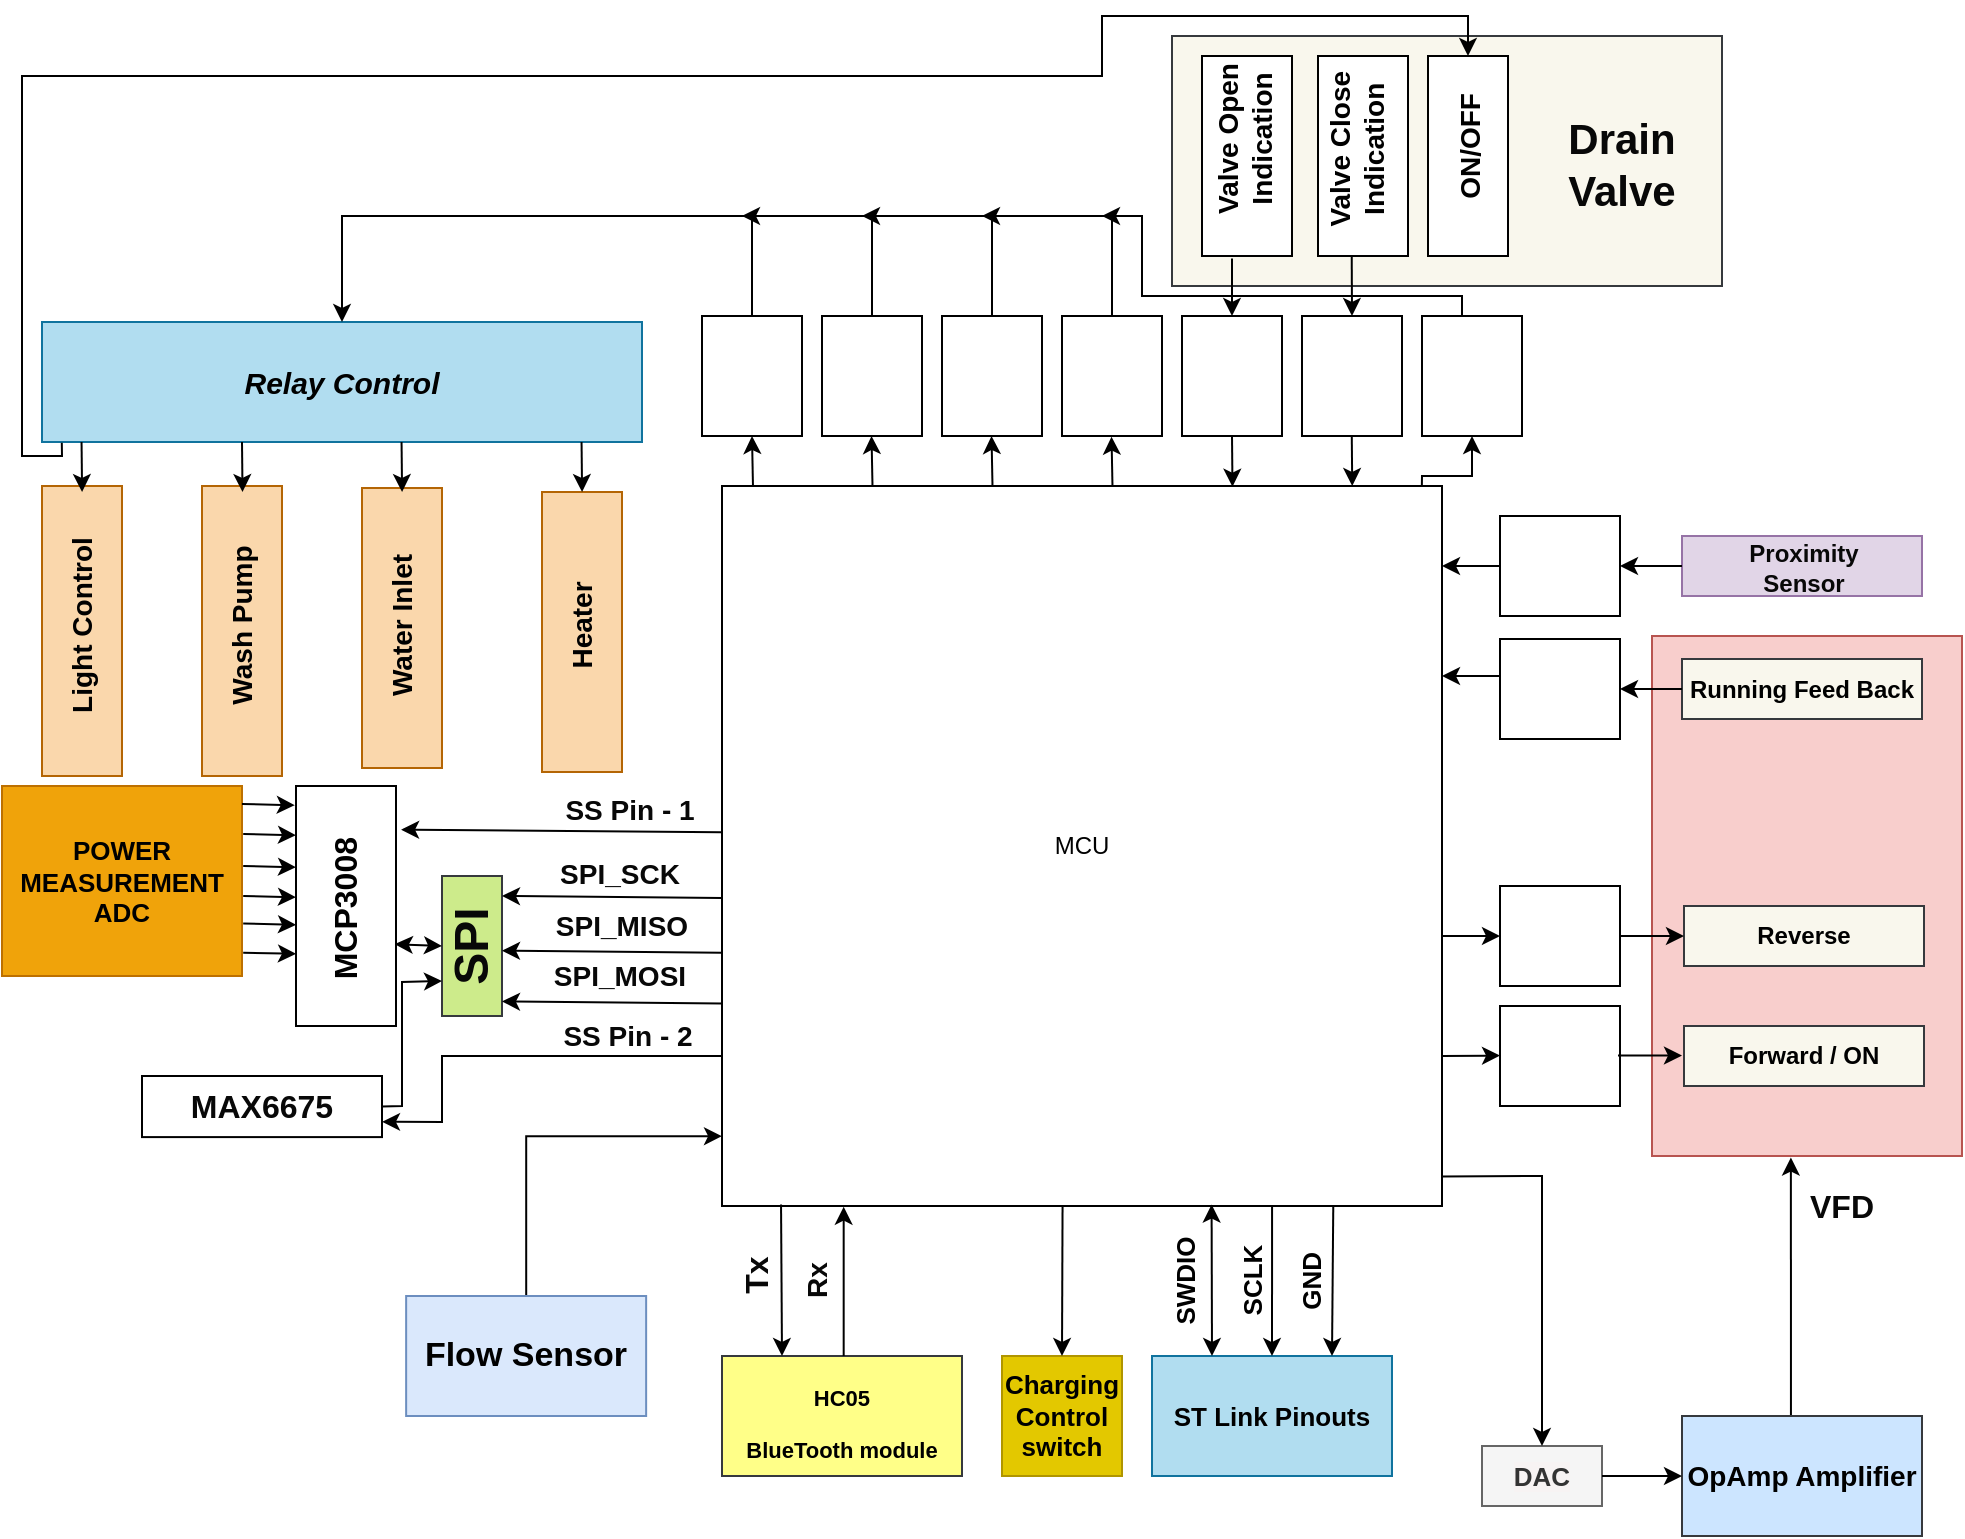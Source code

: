 <mxfile version="21.8.2" type="device">
  <diagram name="Page-1" id="7e0a89b8-554c-2b80-1dc8-d5c74ca68de4">
    <mxGraphModel dx="1134" dy="617" grid="1" gridSize="10" guides="1" tooltips="1" connect="1" arrows="1" fold="1" page="1" pageScale="1" pageWidth="1100" pageHeight="850" background="none" math="0" shadow="0">
      <root>
        <mxCell id="0" />
        <mxCell id="1" parent="0" />
        <mxCell id="lf7gtlG47ufux9Utgd1f-178" value="" style="rounded=0;whiteSpace=wrap;html=1;labelBackgroundColor=none;fontSize=17;fillColor=#f9f7ed;strokeColor=#36393d;" parent="1" vertex="1">
          <mxGeometry x="595" y="20" width="275" height="125" as="geometry" />
        </mxCell>
        <mxCell id="lf7gtlG47ufux9Utgd1f-154" value="" style="rounded=0;whiteSpace=wrap;html=1;labelBackgroundColor=#FFFFFFF;fontSize=12;fillColor=#f8cecc;strokeColor=#b85450;" parent="1" vertex="1">
          <mxGeometry x="835" y="320" width="155" height="260" as="geometry" />
        </mxCell>
        <mxCell id="lf7gtlG47ufux9Utgd1f-1" value="MCU" style="whiteSpace=wrap;html=1;aspect=fixed;" parent="1" vertex="1">
          <mxGeometry x="370" y="245" width="360" height="360" as="geometry" />
        </mxCell>
        <mxCell id="lf7gtlG47ufux9Utgd1f-6" value="" style="group" parent="1" vertex="1" connectable="0">
          <mxGeometry x="420" y="160" width="50" height="60" as="geometry" />
        </mxCell>
        <mxCell id="lf7gtlG47ufux9Utgd1f-4" value="" style="rounded=0;whiteSpace=wrap;html=1;" parent="lf7gtlG47ufux9Utgd1f-6" vertex="1">
          <mxGeometry width="50" height="60" as="geometry" />
        </mxCell>
        <mxCell id="lf7gtlG47ufux9Utgd1f-5" value="" style="shape=image;verticalLabelPosition=bottom;labelBackgroundColor=default;verticalAlign=top;aspect=fixed;imageAspect=0;image=https://upload.wikimedia.org/wikipedia/commons/thumb/0/02/Optoisolator_Pinout.svg/1200px-Optoisolator_Pinout.svg.png;direction=north;" parent="lf7gtlG47ufux9Utgd1f-6" vertex="1">
          <mxGeometry x="9.005" y="3.335" width="32" height="53.33" as="geometry" />
        </mxCell>
        <mxCell id="lf7gtlG47ufux9Utgd1f-9" value="" style="group" parent="1" vertex="1" connectable="0">
          <mxGeometry x="480" y="160" width="50" height="60" as="geometry" />
        </mxCell>
        <mxCell id="lf7gtlG47ufux9Utgd1f-10" value="" style="rounded=0;whiteSpace=wrap;html=1;" parent="lf7gtlG47ufux9Utgd1f-9" vertex="1">
          <mxGeometry width="50" height="60" as="geometry" />
        </mxCell>
        <mxCell id="lf7gtlG47ufux9Utgd1f-11" value="" style="shape=image;verticalLabelPosition=bottom;labelBackgroundColor=default;verticalAlign=top;aspect=fixed;imageAspect=0;image=https://upload.wikimedia.org/wikipedia/commons/thumb/0/02/Optoisolator_Pinout.svg/1200px-Optoisolator_Pinout.svg.png;direction=north;" parent="lf7gtlG47ufux9Utgd1f-9" vertex="1">
          <mxGeometry x="9.005" y="3.335" width="32" height="53.33" as="geometry" />
        </mxCell>
        <mxCell id="lf7gtlG47ufux9Utgd1f-12" value="" style="group" parent="1" vertex="1" connectable="0">
          <mxGeometry x="540" y="160" width="50" height="60" as="geometry" />
        </mxCell>
        <mxCell id="lf7gtlG47ufux9Utgd1f-13" value="" style="rounded=0;whiteSpace=wrap;html=1;" parent="lf7gtlG47ufux9Utgd1f-12" vertex="1">
          <mxGeometry width="50" height="60" as="geometry" />
        </mxCell>
        <mxCell id="lf7gtlG47ufux9Utgd1f-14" value="" style="shape=image;verticalLabelPosition=bottom;labelBackgroundColor=default;verticalAlign=top;aspect=fixed;imageAspect=0;image=https://upload.wikimedia.org/wikipedia/commons/thumb/0/02/Optoisolator_Pinout.svg/1200px-Optoisolator_Pinout.svg.png;direction=north;" parent="lf7gtlG47ufux9Utgd1f-12" vertex="1">
          <mxGeometry x="9.005" y="3.335" width="32" height="53.33" as="geometry" />
        </mxCell>
        <mxCell id="lf7gtlG47ufux9Utgd1f-15" value="" style="group" parent="1" vertex="1" connectable="0">
          <mxGeometry x="600" y="160" width="50" height="60" as="geometry" />
        </mxCell>
        <mxCell id="lf7gtlG47ufux9Utgd1f-16" value="" style="rounded=0;whiteSpace=wrap;html=1;" parent="lf7gtlG47ufux9Utgd1f-15" vertex="1">
          <mxGeometry width="50" height="60" as="geometry" />
        </mxCell>
        <mxCell id="lf7gtlG47ufux9Utgd1f-17" value="" style="shape=image;verticalLabelPosition=bottom;labelBackgroundColor=default;verticalAlign=top;aspect=fixed;imageAspect=0;image=https://upload.wikimedia.org/wikipedia/commons/thumb/0/02/Optoisolator_Pinout.svg/1200px-Optoisolator_Pinout.svg.png;direction=south;" parent="lf7gtlG47ufux9Utgd1f-15" vertex="1">
          <mxGeometry x="9.005" y="3.335" width="32" height="53.33" as="geometry" />
        </mxCell>
        <mxCell id="lf7gtlG47ufux9Utgd1f-21" value="" style="group" parent="1" vertex="1" connectable="0">
          <mxGeometry x="720" y="160" width="50" height="60" as="geometry" />
        </mxCell>
        <mxCell id="lf7gtlG47ufux9Utgd1f-22" value="" style="rounded=0;whiteSpace=wrap;html=1;" parent="lf7gtlG47ufux9Utgd1f-21" vertex="1">
          <mxGeometry width="50" height="60" as="geometry" />
        </mxCell>
        <mxCell id="lf7gtlG47ufux9Utgd1f-23" value="" style="shape=image;verticalLabelPosition=bottom;labelBackgroundColor=default;verticalAlign=top;aspect=fixed;imageAspect=0;image=https://upload.wikimedia.org/wikipedia/commons/thumb/0/02/Optoisolator_Pinout.svg/1200px-Optoisolator_Pinout.svg.png;direction=north;" parent="lf7gtlG47ufux9Utgd1f-21" vertex="1">
          <mxGeometry x="9.005" y="3.335" width="32" height="53.33" as="geometry" />
        </mxCell>
        <mxCell id="lf7gtlG47ufux9Utgd1f-25" value="" style="group" parent="1" vertex="1" connectable="0">
          <mxGeometry x="360" y="160" width="50" height="60" as="geometry" />
        </mxCell>
        <mxCell id="lf7gtlG47ufux9Utgd1f-26" value="" style="rounded=0;whiteSpace=wrap;html=1;" parent="lf7gtlG47ufux9Utgd1f-25" vertex="1">
          <mxGeometry width="50" height="60" as="geometry" />
        </mxCell>
        <mxCell id="lf7gtlG47ufux9Utgd1f-27" value="" style="shape=image;verticalLabelPosition=bottom;labelBackgroundColor=default;verticalAlign=top;aspect=fixed;imageAspect=0;image=https://upload.wikimedia.org/wikipedia/commons/thumb/0/02/Optoisolator_Pinout.svg/1200px-Optoisolator_Pinout.svg.png;direction=north;" parent="lf7gtlG47ufux9Utgd1f-25" vertex="1">
          <mxGeometry x="9.005" y="3.335" width="32" height="53.33" as="geometry" />
        </mxCell>
        <mxCell id="lf7gtlG47ufux9Utgd1f-52" value="" style="group;rotation=90;" parent="1" vertex="1" connectable="0">
          <mxGeometry x="764" y="440" width="55" height="60" as="geometry" />
        </mxCell>
        <mxCell id="lf7gtlG47ufux9Utgd1f-53" value="" style="group" parent="lf7gtlG47ufux9Utgd1f-52" vertex="1" connectable="0">
          <mxGeometry x="-5" y="5" width="60" height="50" as="geometry" />
        </mxCell>
        <mxCell id="lf7gtlG47ufux9Utgd1f-54" value="" style="rounded=0;whiteSpace=wrap;html=1;direction=south;" parent="lf7gtlG47ufux9Utgd1f-53" vertex="1">
          <mxGeometry width="60" height="50" as="geometry" />
        </mxCell>
        <mxCell id="lf7gtlG47ufux9Utgd1f-55" value="" style="shape=image;verticalLabelPosition=bottom;labelBackgroundColor=default;verticalAlign=top;aspect=fixed;imageAspect=0;image=https://upload.wikimedia.org/wikipedia/commons/thumb/0/02/Optoisolator_Pinout.svg/1200px-Optoisolator_Pinout.svg.png;direction=east;" parent="lf7gtlG47ufux9Utgd1f-53" vertex="1">
          <mxGeometry x="3.34" y="9.0" width="53.33" height="32" as="geometry" />
        </mxCell>
        <mxCell id="lf7gtlG47ufux9Utgd1f-56" value="" style="group;rotation=90;" parent="1" vertex="1" connectable="0">
          <mxGeometry x="764" y="500" width="55" height="60" as="geometry" />
        </mxCell>
        <mxCell id="lf7gtlG47ufux9Utgd1f-57" value="" style="group" parent="lf7gtlG47ufux9Utgd1f-56" vertex="1" connectable="0">
          <mxGeometry x="-5" y="5" width="60" height="50" as="geometry" />
        </mxCell>
        <mxCell id="lf7gtlG47ufux9Utgd1f-58" value="" style="rounded=0;whiteSpace=wrap;html=1;direction=south;" parent="lf7gtlG47ufux9Utgd1f-57" vertex="1">
          <mxGeometry width="60" height="50" as="geometry" />
        </mxCell>
        <mxCell id="lf7gtlG47ufux9Utgd1f-59" value="" style="shape=image;verticalLabelPosition=bottom;labelBackgroundColor=default;verticalAlign=top;aspect=fixed;imageAspect=0;image=https://upload.wikimedia.org/wikipedia/commons/thumb/0/02/Optoisolator_Pinout.svg/1200px-Optoisolator_Pinout.svg.png;direction=east;" parent="lf7gtlG47ufux9Utgd1f-57" vertex="1">
          <mxGeometry x="3.34" y="9.0" width="53.33" height="32" as="geometry" />
        </mxCell>
        <mxCell id="lf7gtlG47ufux9Utgd1f-60" value="" style="rounded=0;whiteSpace=wrap;html=1;direction=south;align=right;fillColor=#fad7ac;strokeColor=#b46504;" parent="1" vertex="1">
          <mxGeometry x="30" y="245" width="40" height="145" as="geometry" />
        </mxCell>
        <mxCell id="lf7gtlG47ufux9Utgd1f-61" value="" style="rounded=0;whiteSpace=wrap;html=1;direction=south;fillColor=#fad7ac;strokeColor=#b46504;" parent="1" vertex="1">
          <mxGeometry x="110" y="245" width="40" height="145" as="geometry" />
        </mxCell>
        <mxCell id="lf7gtlG47ufux9Utgd1f-62" value="" style="rounded=0;whiteSpace=wrap;html=1;direction=south;fillColor=#fad7ac;strokeColor=#b46504;" parent="1" vertex="1">
          <mxGeometry x="190" y="246" width="40" height="140" as="geometry" />
        </mxCell>
        <mxCell id="lf7gtlG47ufux9Utgd1f-63" value="" style="rounded=0;whiteSpace=wrap;html=1;direction=south;fillColor=#fad7ac;strokeColor=#b46504;" parent="1" vertex="1">
          <mxGeometry x="280" y="248" width="40" height="140" as="geometry" />
        </mxCell>
        <mxCell id="lf7gtlG47ufux9Utgd1f-64" value="" style="rounded=0;whiteSpace=wrap;html=1;direction=south;" parent="1" vertex="1">
          <mxGeometry x="610" y="30" width="45" height="100" as="geometry" />
        </mxCell>
        <mxCell id="lf7gtlG47ufux9Utgd1f-65" value="" style="rounded=0;whiteSpace=wrap;html=1;direction=south;" parent="1" vertex="1">
          <mxGeometry x="668" y="30" width="45" height="100" as="geometry" />
        </mxCell>
        <mxCell id="lf7gtlG47ufux9Utgd1f-66" value="" style="rounded=0;whiteSpace=wrap;html=1;direction=south;" parent="1" vertex="1">
          <mxGeometry x="723" y="30" width="40" height="100" as="geometry" />
        </mxCell>
        <mxCell id="lf7gtlG47ufux9Utgd1f-67" value="&lt;b&gt;&lt;i&gt;&lt;font style=&quot;font-size: 15px;&quot;&gt;Relay Control&lt;/font&gt;&lt;/i&gt;&lt;/b&gt;" style="rounded=0;whiteSpace=wrap;html=1;fillColor=#b1ddf0;strokeColor=#10739e;" parent="1" vertex="1">
          <mxGeometry x="30" y="163" width="300" height="60" as="geometry" />
        </mxCell>
        <mxCell id="lf7gtlG47ufux9Utgd1f-70" value="" style="endArrow=classic;html=1;rounded=0;entryX=0.5;entryY=1;entryDx=0;entryDy=0;exitX=0.043;exitY=-0.001;exitDx=0;exitDy=0;exitPerimeter=0;" parent="1" source="lf7gtlG47ufux9Utgd1f-1" target="lf7gtlG47ufux9Utgd1f-26" edge="1">
          <mxGeometry width="50" height="50" relative="1" as="geometry">
            <mxPoint x="460" y="450" as="sourcePoint" />
            <mxPoint x="510" y="400" as="targetPoint" />
            <Array as="points" />
          </mxGeometry>
        </mxCell>
        <mxCell id="lf7gtlG47ufux9Utgd1f-72" value="" style="endArrow=classic;html=1;rounded=0;entryX=0.5;entryY=1;entryDx=0;entryDy=0;exitX=0.043;exitY=-0.001;exitDx=0;exitDy=0;exitPerimeter=0;" parent="1" edge="1">
          <mxGeometry x="0.929" y="-45" width="50" height="50" relative="1" as="geometry">
            <mxPoint x="445.24" y="244.64" as="sourcePoint" />
            <mxPoint x="444.76" y="220.0" as="targetPoint" />
            <Array as="points" />
            <mxPoint as="offset" />
          </mxGeometry>
        </mxCell>
        <mxCell id="lf7gtlG47ufux9Utgd1f-73" value="" style="endArrow=classic;html=1;rounded=0;entryX=0.5;entryY=1;entryDx=0;entryDy=0;exitX=0.043;exitY=-0.001;exitDx=0;exitDy=0;exitPerimeter=0;" parent="1" edge="1">
          <mxGeometry x="0.929" y="-45" width="50" height="50" relative="1" as="geometry">
            <mxPoint x="505.24" y="244.64" as="sourcePoint" />
            <mxPoint x="504.76" y="220.0" as="targetPoint" />
            <Array as="points" />
            <mxPoint as="offset" />
          </mxGeometry>
        </mxCell>
        <mxCell id="lf7gtlG47ufux9Utgd1f-74" value="" style="endArrow=classic;html=1;rounded=0;entryX=0.5;entryY=1;entryDx=0;entryDy=0;exitX=0.043;exitY=-0.001;exitDx=0;exitDy=0;exitPerimeter=0;" parent="1" edge="1">
          <mxGeometry x="0.929" y="-45" width="50" height="50" relative="1" as="geometry">
            <mxPoint x="565.24" y="245" as="sourcePoint" />
            <mxPoint x="564.76" y="220.36" as="targetPoint" />
            <Array as="points" />
            <mxPoint as="offset" />
          </mxGeometry>
        </mxCell>
        <mxCell id="lf7gtlG47ufux9Utgd1f-75" value="" style="endArrow=classic;html=1;rounded=0;exitX=0.5;exitY=0;exitDx=0;exitDy=0;entryX=0.5;entryY=0;entryDx=0;entryDy=0;" parent="1" source="lf7gtlG47ufux9Utgd1f-26" target="lf7gtlG47ufux9Utgd1f-67" edge="1">
          <mxGeometry width="50" height="50" relative="1" as="geometry">
            <mxPoint x="400" y="130" as="sourcePoint" />
            <mxPoint x="130" y="110" as="targetPoint" />
            <Array as="points">
              <mxPoint x="385" y="110" />
              <mxPoint x="180" y="110" />
            </Array>
          </mxGeometry>
        </mxCell>
        <mxCell id="lf7gtlG47ufux9Utgd1f-76" value="" style="endArrow=classic;html=1;rounded=0;exitX=0.5;exitY=0;exitDx=0;exitDy=0;" parent="1" source="lf7gtlG47ufux9Utgd1f-4" edge="1">
          <mxGeometry width="50" height="50" relative="1" as="geometry">
            <mxPoint x="440" y="150" as="sourcePoint" />
            <mxPoint x="380" y="110" as="targetPoint" />
            <Array as="points">
              <mxPoint x="445" y="110" />
            </Array>
          </mxGeometry>
        </mxCell>
        <mxCell id="lf7gtlG47ufux9Utgd1f-77" value="" style="endArrow=classic;html=1;rounded=0;exitX=0.5;exitY=0;exitDx=0;exitDy=0;" parent="1" edge="1">
          <mxGeometry width="50" height="50" relative="1" as="geometry">
            <mxPoint x="505" y="160" as="sourcePoint" />
            <mxPoint x="440" y="110.0" as="targetPoint" />
            <Array as="points">
              <mxPoint x="505" y="110" />
            </Array>
          </mxGeometry>
        </mxCell>
        <mxCell id="lf7gtlG47ufux9Utgd1f-78" value="" style="endArrow=classic;html=1;rounded=0;exitX=0.5;exitY=0;exitDx=0;exitDy=0;" parent="1" edge="1">
          <mxGeometry width="50" height="50" relative="1" as="geometry">
            <mxPoint x="565" y="160" as="sourcePoint" />
            <mxPoint x="500" y="110.0" as="targetPoint" />
            <Array as="points">
              <mxPoint x="565" y="110" />
            </Array>
          </mxGeometry>
        </mxCell>
        <mxCell id="lf7gtlG47ufux9Utgd1f-79" value="&lt;b&gt;&lt;font style=&quot;font-size: 14px;&quot;&gt;Light Control&lt;/font&gt;&lt;/b&gt;" style="text;html=1;strokeColor=none;fillColor=none;align=center;verticalAlign=middle;whiteSpace=wrap;rounded=0;fontSize=12;rotation=270;" parent="1" vertex="1">
          <mxGeometry x="-12.5" y="300" width="125" height="30" as="geometry" />
        </mxCell>
        <mxCell id="lf7gtlG47ufux9Utgd1f-81" value="&lt;b&gt;&lt;font style=&quot;font-size: 14px;&quot;&gt;Wash Pump&lt;/font&gt;&lt;/b&gt;" style="text;html=1;strokeColor=none;fillColor=none;align=center;verticalAlign=middle;whiteSpace=wrap;rounded=0;fontSize=12;rotation=270;" parent="1" vertex="1">
          <mxGeometry x="67.5" y="300" width="125" height="30" as="geometry" />
        </mxCell>
        <mxCell id="lf7gtlG47ufux9Utgd1f-82" value="&lt;b&gt;&lt;font style=&quot;font-size: 14px;&quot;&gt;Water Inlet&lt;/font&gt;&lt;/b&gt;" style="text;html=1;strokeColor=none;fillColor=none;align=center;verticalAlign=middle;whiteSpace=wrap;rounded=0;fontSize=12;rotation=270;" parent="1" vertex="1">
          <mxGeometry x="147.5" y="300" width="125" height="30" as="geometry" />
        </mxCell>
        <mxCell id="lf7gtlG47ufux9Utgd1f-83" value="&lt;b&gt;&lt;font style=&quot;font-size: 14px;&quot;&gt;Heater&lt;/font&gt;&lt;/b&gt;" style="text;html=1;strokeColor=none;fillColor=none;align=center;verticalAlign=middle;whiteSpace=wrap;rounded=0;fontSize=12;rotation=270;" parent="1" vertex="1">
          <mxGeometry x="237.5" y="300" width="125" height="30" as="geometry" />
        </mxCell>
        <mxCell id="lf7gtlG47ufux9Utgd1f-88" value="" style="endArrow=classic;html=1;rounded=0;fontSize=14;" parent="1" edge="1">
          <mxGeometry width="50" height="50" relative="1" as="geometry">
            <mxPoint x="130" y="223" as="sourcePoint" />
            <mxPoint x="130.263" y="248.0" as="targetPoint" />
          </mxGeometry>
        </mxCell>
        <mxCell id="lf7gtlG47ufux9Utgd1f-89" value="" style="endArrow=classic;html=1;rounded=0;fontSize=14;" parent="1" edge="1">
          <mxGeometry x="-0.293" y="-110" width="50" height="50" relative="1" as="geometry">
            <mxPoint x="49.78" y="223" as="sourcePoint" />
            <mxPoint x="50.043" y="248.0" as="targetPoint" />
            <mxPoint as="offset" />
          </mxGeometry>
        </mxCell>
        <mxCell id="lf7gtlG47ufux9Utgd1f-90" value="" style="endArrow=classic;html=1;rounded=0;fontSize=14;" parent="1" edge="1">
          <mxGeometry x="-0.293" y="-110" width="50" height="50" relative="1" as="geometry">
            <mxPoint x="209.78" y="223" as="sourcePoint" />
            <mxPoint x="210.043" y="248.0" as="targetPoint" />
            <mxPoint as="offset" />
          </mxGeometry>
        </mxCell>
        <mxCell id="lf7gtlG47ufux9Utgd1f-91" value="" style="endArrow=classic;html=1;rounded=0;fontSize=14;" parent="1" edge="1">
          <mxGeometry x="-0.293" y="-110" width="50" height="50" relative="1" as="geometry">
            <mxPoint x="299.78" y="223" as="sourcePoint" />
            <mxPoint x="300.043" y="248.0" as="targetPoint" />
            <mxPoint as="offset" />
          </mxGeometry>
        </mxCell>
        <mxCell id="lf7gtlG47ufux9Utgd1f-92" value="&lt;b&gt;&lt;font style=&quot;font-size: 14px;&quot;&gt;Valve Open Indication&lt;/font&gt;&lt;/b&gt;" style="text;html=1;strokeColor=none;fillColor=none;align=center;verticalAlign=middle;whiteSpace=wrap;rounded=0;fontSize=12;rotation=270;" parent="1" vertex="1">
          <mxGeometry x="577.25" y="56.25" width="107.5" height="30" as="geometry" />
        </mxCell>
        <mxCell id="lf7gtlG47ufux9Utgd1f-93" value="&lt;b&gt;&lt;font style=&quot;font-size: 14px;&quot;&gt;Valve Close Indication&lt;/font&gt;&lt;/b&gt;" style="text;html=1;strokeColor=none;fillColor=none;align=center;verticalAlign=middle;whiteSpace=wrap;rounded=0;fontSize=12;rotation=270;" parent="1" vertex="1">
          <mxGeometry x="638.38" y="63.13" width="97.5" height="26.25" as="geometry" />
        </mxCell>
        <mxCell id="lf7gtlG47ufux9Utgd1f-94" value="&lt;b&gt;&lt;font style=&quot;font-size: 14px;&quot;&gt;ON/OFF&lt;/font&gt;&lt;/b&gt;" style="text;html=1;strokeColor=none;fillColor=none;align=center;verticalAlign=middle;whiteSpace=wrap;rounded=0;fontSize=12;rotation=270;" parent="1" vertex="1">
          <mxGeometry x="701.63" y="60.85" width="83.57" height="29.38" as="geometry" />
        </mxCell>
        <mxCell id="lf7gtlG47ufux9Utgd1f-95" value="" style="endArrow=classic;html=1;rounded=0;fontSize=15;exitX=1.013;exitY=0.667;exitDx=0;exitDy=0;entryX=0.5;entryY=0;entryDx=0;entryDy=0;exitPerimeter=0;" parent="1" source="lf7gtlG47ufux9Utgd1f-64" target="lf7gtlG47ufux9Utgd1f-16" edge="1">
          <mxGeometry width="50" height="50" relative="1" as="geometry">
            <mxPoint x="540" y="240" as="sourcePoint" />
            <mxPoint x="590" y="190" as="targetPoint" />
          </mxGeometry>
        </mxCell>
        <mxCell id="lf7gtlG47ufux9Utgd1f-98" value="" style="endArrow=classic;html=1;rounded=0;fontSize=15;entryX=0.5;entryY=0;entryDx=0;entryDy=0;exitX=1;exitY=0.5;exitDx=0;exitDy=0;" parent="1" target="lf7gtlG47ufux9Utgd1f-109" edge="1">
          <mxGeometry width="50" height="50" relative="1" as="geometry">
            <mxPoint x="684.86" y="130" as="sourcePoint" />
            <mxPoint x="684.865" y="163.335" as="targetPoint" />
          </mxGeometry>
        </mxCell>
        <mxCell id="lf7gtlG47ufux9Utgd1f-99" value="" style="endArrow=classic;html=1;rounded=0;fontSize=15;" parent="1" edge="1">
          <mxGeometry width="50" height="50" relative="1" as="geometry">
            <mxPoint x="740" y="160" as="sourcePoint" />
            <mxPoint x="560" y="110" as="targetPoint" />
            <Array as="points">
              <mxPoint x="740" y="150" />
              <mxPoint x="580" y="150" />
              <mxPoint x="580" y="110" />
            </Array>
          </mxGeometry>
        </mxCell>
        <mxCell id="lf7gtlG47ufux9Utgd1f-100" value="" style="endArrow=classic;html=1;rounded=0;fontSize=15;entryX=0.5;entryY=1;entryDx=0;entryDy=0;exitX=0.972;exitY=0.001;exitDx=0;exitDy=0;exitPerimeter=0;" parent="1" source="lf7gtlG47ufux9Utgd1f-1" target="lf7gtlG47ufux9Utgd1f-22" edge="1">
          <mxGeometry width="50" height="50" relative="1" as="geometry">
            <mxPoint x="720" y="240" as="sourcePoint" />
            <mxPoint x="680" y="170" as="targetPoint" />
            <Array as="points">
              <mxPoint x="720" y="240" />
              <mxPoint x="745" y="240" />
            </Array>
          </mxGeometry>
        </mxCell>
        <mxCell id="lf7gtlG47ufux9Utgd1f-102" value="" style="endArrow=classic;html=1;rounded=0;fontSize=15;exitX=0.5;exitY=1;exitDx=0;exitDy=0;entryX=0.709;entryY=0.001;entryDx=0;entryDy=0;entryPerimeter=0;" parent="1" source="lf7gtlG47ufux9Utgd1f-16" target="lf7gtlG47ufux9Utgd1f-1" edge="1">
          <mxGeometry width="50" height="50" relative="1" as="geometry">
            <mxPoint x="624.93" y="245.36" as="sourcePoint" />
            <mxPoint x="650" y="240" as="targetPoint" />
          </mxGeometry>
        </mxCell>
        <mxCell id="lf7gtlG47ufux9Utgd1f-104" value="" style="endArrow=classic;html=1;rounded=0;fontSize=15;exitX=0.5;exitY=1;exitDx=0;exitDy=0;entryX=0.709;entryY=0.001;entryDx=0;entryDy=0;entryPerimeter=0;" parent="1" edge="1">
          <mxGeometry width="50" height="50" relative="1" as="geometry">
            <mxPoint x="684.88" y="219.64" as="sourcePoint" />
            <mxPoint x="685.12" y="245" as="targetPoint" />
          </mxGeometry>
        </mxCell>
        <mxCell id="lf7gtlG47ufux9Utgd1f-108" value="" style="group" parent="1" vertex="1" connectable="0">
          <mxGeometry x="660" y="160" width="50" height="60" as="geometry" />
        </mxCell>
        <mxCell id="lf7gtlG47ufux9Utgd1f-109" value="" style="rounded=0;whiteSpace=wrap;html=1;" parent="lf7gtlG47ufux9Utgd1f-108" vertex="1">
          <mxGeometry width="50" height="60" as="geometry" />
        </mxCell>
        <mxCell id="lf7gtlG47ufux9Utgd1f-110" value="" style="shape=image;verticalLabelPosition=bottom;labelBackgroundColor=default;verticalAlign=top;aspect=fixed;imageAspect=0;image=https://upload.wikimedia.org/wikipedia/commons/thumb/0/02/Optoisolator_Pinout.svg/1200px-Optoisolator_Pinout.svg.png;direction=south;" parent="lf7gtlG47ufux9Utgd1f-108" vertex="1">
          <mxGeometry x="9.005" y="3.335" width="32" height="53.33" as="geometry" />
        </mxCell>
        <mxCell id="lf7gtlG47ufux9Utgd1f-112" value="" style="rounded=0;whiteSpace=wrap;html=1;direction=south;" parent="1" vertex="1">
          <mxGeometry x="759" y="260" width="60" height="50" as="geometry" />
        </mxCell>
        <mxCell id="lf7gtlG47ufux9Utgd1f-113" value="" style="shape=image;verticalLabelPosition=bottom;labelBackgroundColor=default;verticalAlign=top;aspect=fixed;imageAspect=0;image=https://upload.wikimedia.org/wikipedia/commons/thumb/0/02/Optoisolator_Pinout.svg/1200px-Optoisolator_Pinout.svg.png;direction=west;" parent="1" vertex="1">
          <mxGeometry x="762.34" y="269" width="53.33" height="32" as="geometry" />
        </mxCell>
        <mxCell id="lf7gtlG47ufux9Utgd1f-114" value="" style="endArrow=classic;html=1;rounded=0;fontSize=15;exitX=0.5;exitY=1;exitDx=0;exitDy=0;" parent="1" source="lf7gtlG47ufux9Utgd1f-112" edge="1">
          <mxGeometry width="50" height="50" relative="1" as="geometry">
            <mxPoint x="830" y="340" as="sourcePoint" />
            <mxPoint x="730" y="285" as="targetPoint" />
          </mxGeometry>
        </mxCell>
        <mxCell id="lf7gtlG47ufux9Utgd1f-117" value="" style="rounded=0;whiteSpace=wrap;html=1;labelBackgroundColor=#6666FF;fontSize=12;fillColor=#e1d5e7;strokeColor=#9673a6;" parent="1" vertex="1">
          <mxGeometry x="850" y="270" width="120" height="30" as="geometry" />
        </mxCell>
        <mxCell id="lf7gtlG47ufux9Utgd1f-120" value="&lt;b&gt;Proximity Sensor&lt;/b&gt;" style="text;html=1;strokeColor=none;fillColor=none;align=center;verticalAlign=middle;whiteSpace=wrap;rounded=0;labelBackgroundColor=#FFFFFFF;fontSize=12;fontColor=#080808;" parent="1" vertex="1">
          <mxGeometry x="871" y="271" width="80" height="30" as="geometry" />
        </mxCell>
        <mxCell id="lf7gtlG47ufux9Utgd1f-121" value="" style="endArrow=classic;html=1;rounded=0;fontSize=12;fontColor=#080808;exitX=0;exitY=0.5;exitDx=0;exitDy=0;entryX=0.5;entryY=0;entryDx=0;entryDy=0;" parent="1" source="lf7gtlG47ufux9Utgd1f-117" target="lf7gtlG47ufux9Utgd1f-112" edge="1">
          <mxGeometry width="50" height="50" relative="1" as="geometry">
            <mxPoint x="830" y="320" as="sourcePoint" />
            <mxPoint x="820" y="280" as="targetPoint" />
          </mxGeometry>
        </mxCell>
        <mxCell id="lf7gtlG47ufux9Utgd1f-123" value="&lt;b&gt;Running Feed Back&lt;/b&gt;" style="text;html=1;strokeColor=#36393d;fillColor=#f9f7ed;align=center;verticalAlign=middle;whiteSpace=wrap;rounded=0;labelBackgroundColor=#FFFFFFF;fontSize=12;" parent="1" vertex="1">
          <mxGeometry x="850" y="331.5" width="120" height="30" as="geometry" />
        </mxCell>
        <mxCell id="lf7gtlG47ufux9Utgd1f-125" value="&lt;b&gt;Reverse&lt;/b&gt;" style="text;html=1;strokeColor=#36393d;fillColor=#f9f7ed;align=center;verticalAlign=middle;whiteSpace=wrap;rounded=0;labelBackgroundColor=#FFFFFFF;fontSize=12;" parent="1" vertex="1">
          <mxGeometry x="851" y="455" width="120" height="30" as="geometry" />
        </mxCell>
        <mxCell id="lf7gtlG47ufux9Utgd1f-127" value="&lt;b&gt;Forward / ON&lt;/b&gt;" style="text;html=1;strokeColor=#36393d;fillColor=#f9f7ed;align=center;verticalAlign=middle;whiteSpace=wrap;rounded=0;labelBackgroundColor=#FFFFFFF;fontSize=12;" parent="1" vertex="1">
          <mxGeometry x="851" y="515" width="120" height="30" as="geometry" />
        </mxCell>
        <mxCell id="lf7gtlG47ufux9Utgd1f-128" value="" style="rounded=0;whiteSpace=wrap;html=1;direction=south;" parent="1" vertex="1">
          <mxGeometry x="759" y="321.5" width="60" height="50" as="geometry" />
        </mxCell>
        <mxCell id="lf7gtlG47ufux9Utgd1f-129" value="" style="shape=image;verticalLabelPosition=bottom;labelBackgroundColor=default;verticalAlign=top;aspect=fixed;imageAspect=0;image=https://upload.wikimedia.org/wikipedia/commons/thumb/0/02/Optoisolator_Pinout.svg/1200px-Optoisolator_Pinout.svg.png;direction=west;" parent="1" vertex="1">
          <mxGeometry x="762.34" y="330.5" width="53.33" height="32" as="geometry" />
        </mxCell>
        <mxCell id="lf7gtlG47ufux9Utgd1f-130" value="" style="endArrow=classic;html=1;rounded=0;fontSize=12;fontColor=#080808;exitX=0;exitY=0.5;exitDx=0;exitDy=0;" parent="1" source="lf7gtlG47ufux9Utgd1f-123" target="lf7gtlG47ufux9Utgd1f-128" edge="1">
          <mxGeometry width="50" height="50" relative="1" as="geometry">
            <mxPoint x="840" y="380" as="sourcePoint" />
            <mxPoint x="820" y="340" as="targetPoint" />
          </mxGeometry>
        </mxCell>
        <mxCell id="lf7gtlG47ufux9Utgd1f-144" value="" style="endArrow=classic;html=1;rounded=0;fontSize=12;fontColor=#080808;exitX=0.5;exitY=0;exitDx=0;exitDy=0;entryX=0;entryY=0.5;entryDx=0;entryDy=0;" parent="1" source="lf7gtlG47ufux9Utgd1f-54" target="lf7gtlG47ufux9Utgd1f-125" edge="1">
          <mxGeometry width="50" height="50" relative="1" as="geometry">
            <mxPoint x="840" y="470" as="sourcePoint" />
            <mxPoint x="890" y="420" as="targetPoint" />
          </mxGeometry>
        </mxCell>
        <mxCell id="lf7gtlG47ufux9Utgd1f-145" value="" style="endArrow=classic;html=1;rounded=0;fontSize=12;fontColor=#080808;exitX=0.5;exitY=0;exitDx=0;exitDy=0;entryX=0;entryY=0.5;entryDx=0;entryDy=0;" parent="1" edge="1">
          <mxGeometry width="50" height="50" relative="1" as="geometry">
            <mxPoint x="818" y="529.77" as="sourcePoint" />
            <mxPoint x="850" y="529.77" as="targetPoint" />
          </mxGeometry>
        </mxCell>
        <mxCell id="lf7gtlG47ufux9Utgd1f-146" value="" style="endArrow=classic;html=1;rounded=0;fontSize=12;fontColor=#080808;" parent="1" edge="1">
          <mxGeometry width="50" height="50" relative="1" as="geometry">
            <mxPoint x="730" y="470" as="sourcePoint" />
            <mxPoint x="759" y="470" as="targetPoint" />
          </mxGeometry>
        </mxCell>
        <mxCell id="lf7gtlG47ufux9Utgd1f-147" value="" style="endArrow=classic;html=1;rounded=0;fontSize=12;fontColor=#080808;" parent="1" edge="1">
          <mxGeometry width="50" height="50" relative="1" as="geometry">
            <mxPoint x="730" y="530" as="sourcePoint" />
            <mxPoint x="759" y="529.77" as="targetPoint" />
          </mxGeometry>
        </mxCell>
        <mxCell id="lf7gtlG47ufux9Utgd1f-149" value="" style="endArrow=classic;html=1;rounded=0;fontSize=12;fontColor=#080808;exitX=0;exitY=0.5;exitDx=0;exitDy=0;" parent="1" edge="1">
          <mxGeometry width="50" height="50" relative="1" as="geometry">
            <mxPoint x="759" y="340" as="sourcePoint" />
            <mxPoint x="730" y="340" as="targetPoint" />
          </mxGeometry>
        </mxCell>
        <mxCell id="lf7gtlG47ufux9Utgd1f-155" value="&lt;b&gt;&lt;font style=&quot;font-size: 13px; background-color: rgb(247, 243, 243);&quot;&gt;DAC&lt;/font&gt;&lt;/b&gt;" style="text;html=1;strokeColor=#666666;fillColor=#f5f5f5;align=center;verticalAlign=middle;whiteSpace=wrap;rounded=0;labelBackgroundColor=#FFFFFFF;fontSize=12;fontColor=#333333;" parent="1" vertex="1">
          <mxGeometry x="750" y="725" width="60" height="30" as="geometry" />
        </mxCell>
        <mxCell id="lf7gtlG47ufux9Utgd1f-157" value="" style="endArrow=classic;html=1;rounded=0;fontSize=13;fontColor=#080808;exitX=0.999;exitY=0.959;exitDx=0;exitDy=0;exitPerimeter=0;entryX=0.5;entryY=0;entryDx=0;entryDy=0;" parent="1" source="lf7gtlG47ufux9Utgd1f-1" target="lf7gtlG47ufux9Utgd1f-155" edge="1">
          <mxGeometry width="50" height="50" relative="1" as="geometry">
            <mxPoint x="720" y="580" as="sourcePoint" />
            <mxPoint x="770" y="720" as="targetPoint" />
            <Array as="points">
              <mxPoint x="780" y="590" />
            </Array>
          </mxGeometry>
        </mxCell>
        <mxCell id="lf7gtlG47ufux9Utgd1f-159" value="" style="endArrow=classic;html=1;rounded=0;fontSize=13;fontColor=#080808;exitX=0.454;exitY=0.003;exitDx=0;exitDy=0;exitPerimeter=0;entryX=0.448;entryY=1.003;entryDx=0;entryDy=0;entryPerimeter=0;" parent="1" source="lf7gtlG47ufux9Utgd1f-186" target="lf7gtlG47ufux9Utgd1f-154" edge="1">
          <mxGeometry width="50" height="50" relative="1" as="geometry">
            <mxPoint x="800" y="590" as="sourcePoint" />
            <mxPoint x="904" y="680" as="targetPoint" />
            <Array as="points" />
          </mxGeometry>
        </mxCell>
        <mxCell id="lf7gtlG47ufux9Utgd1f-161" value="&lt;b&gt;&lt;font style=&quot;font-size: 16px;&quot;&gt;VFD&lt;/font&gt;&lt;/b&gt;" style="text;html=1;strokeColor=none;fillColor=none;align=center;verticalAlign=middle;whiteSpace=wrap;rounded=0;labelBackgroundColor=none;fontSize=13;fontColor=#080808;" parent="1" vertex="1">
          <mxGeometry x="900" y="590" width="60" height="30" as="geometry" />
        </mxCell>
        <mxCell id="lf7gtlG47ufux9Utgd1f-162" value="" style="rounded=0;whiteSpace=wrap;html=1;labelBackgroundColor=none;fontSize=16;fillColor=#cdeb8b;strokeColor=#36393d;" parent="1" vertex="1">
          <mxGeometry x="230" y="440" width="30" height="70" as="geometry" />
        </mxCell>
        <mxCell id="lf7gtlG47ufux9Utgd1f-163" value="&lt;b&gt;&lt;font style=&quot;font-size: 24px;&quot;&gt;SPI&lt;/font&gt;&lt;/b&gt;" style="text;html=1;strokeColor=none;fillColor=none;align=center;verticalAlign=middle;whiteSpace=wrap;rounded=0;labelBackgroundColor=none;fontSize=16;fontColor=#080808;rotation=270;" parent="1" vertex="1">
          <mxGeometry x="184.07" y="463.79" width="121.86" height="22.42" as="geometry" />
        </mxCell>
        <mxCell id="lf7gtlG47ufux9Utgd1f-164" value="" style="endArrow=classic;html=1;rounded=0;fontSize=24;fontColor=#080808;" parent="1" edge="1">
          <mxGeometry width="50" height="50" relative="1" as="geometry">
            <mxPoint x="370" y="451" as="sourcePoint" />
            <mxPoint x="260" y="450" as="targetPoint" />
          </mxGeometry>
        </mxCell>
        <mxCell id="lf7gtlG47ufux9Utgd1f-169" value="&lt;font style=&quot;font-size: 14px;&quot;&gt;&lt;b&gt;SPI_SCK&lt;/b&gt;&lt;/font&gt;" style="text;html=1;strokeColor=none;fillColor=none;align=center;verticalAlign=middle;whiteSpace=wrap;rounded=0;labelBackgroundColor=none;fontSize=24;fontColor=#080808;" parent="1" vertex="1">
          <mxGeometry x="273.5" y="426" width="90" height="20" as="geometry" />
        </mxCell>
        <mxCell id="lf7gtlG47ufux9Utgd1f-170" value="&lt;font style=&quot;font-size: 14px;&quot;&gt;&lt;b&gt;SPI_MISO&lt;/b&gt;&lt;/font&gt;" style="text;html=1;strokeColor=none;fillColor=none;align=center;verticalAlign=middle;whiteSpace=wrap;rounded=0;labelBackgroundColor=none;fontSize=24;fontColor=#080808;" parent="1" vertex="1">
          <mxGeometry x="274.5" y="452" width="90" height="20" as="geometry" />
        </mxCell>
        <mxCell id="lf7gtlG47ufux9Utgd1f-171" value="&lt;font style=&quot;font-size: 14px;&quot;&gt;&lt;b&gt;SPI_MOSI&lt;/b&gt;&lt;/font&gt;" style="text;html=1;strokeColor=none;fillColor=none;align=center;verticalAlign=middle;whiteSpace=wrap;rounded=0;labelBackgroundColor=none;fontSize=24;fontColor=#080808;" parent="1" vertex="1">
          <mxGeometry x="274" y="477.32" width="90" height="20" as="geometry" />
        </mxCell>
        <mxCell id="7u2ONryfr6v7C_WAYZUB-5" value="" style="edgeStyle=orthogonalEdgeStyle;rounded=0;orthogonalLoop=1;jettySize=auto;html=1;entryX=0;entryY=0.903;entryDx=0;entryDy=0;entryPerimeter=0;" parent="1" source="lf7gtlG47ufux9Utgd1f-174" target="lf7gtlG47ufux9Utgd1f-1" edge="1">
          <mxGeometry relative="1" as="geometry">
            <mxPoint x="323" y="550" as="targetPoint" />
            <Array as="points">
              <mxPoint x="272" y="570" />
            </Array>
          </mxGeometry>
        </mxCell>
        <mxCell id="lf7gtlG47ufux9Utgd1f-174" value="&lt;b&gt;&lt;font style=&quot;font-size: 17px;&quot;&gt;Flow Sensor&lt;/font&gt;&lt;/b&gt;" style="rounded=0;whiteSpace=wrap;html=1;labelBackgroundColor=none;fontSize=14;fillColor=#dae8fc;strokeColor=#6c8ebf;" parent="1" vertex="1">
          <mxGeometry x="212.07" y="650" width="120" height="60" as="geometry" />
        </mxCell>
        <mxCell id="lf7gtlG47ufux9Utgd1f-179" value="&lt;b&gt;&lt;font style=&quot;font-size: 21px;&quot;&gt;Drain Valve&lt;/font&gt;&lt;/b&gt;" style="text;html=1;strokeColor=none;fillColor=none;align=center;verticalAlign=middle;whiteSpace=wrap;rounded=0;labelBackgroundColor=none;fontSize=17;fontColor=#080808;" parent="1" vertex="1">
          <mxGeometry x="770" y="70" width="100" height="28.76" as="geometry" />
        </mxCell>
        <mxCell id="lf7gtlG47ufux9Utgd1f-181" value="&lt;b&gt;&lt;font style=&quot;font-size: 11px;&quot;&gt;HC05&lt;br&gt;BlueTooth module&lt;/font&gt;&lt;br&gt;&lt;/b&gt;" style="rounded=0;whiteSpace=wrap;html=1;labelBackgroundColor=none;fontSize=21;fillColor=#ffff88;strokeColor=#36393d;" parent="1" vertex="1">
          <mxGeometry x="370" y="680" width="120" height="60" as="geometry" />
        </mxCell>
        <mxCell id="lf7gtlG47ufux9Utgd1f-182" value="" style="endArrow=classic;html=1;rounded=0;fontSize=21;fontColor=#080808;exitX=0.082;exitY=0.998;exitDx=0;exitDy=0;exitPerimeter=0;entryX=0.25;entryY=0;entryDx=0;entryDy=0;" parent="1" source="lf7gtlG47ufux9Utgd1f-1" target="lf7gtlG47ufux9Utgd1f-181" edge="1">
          <mxGeometry width="50" height="50" relative="1" as="geometry">
            <mxPoint x="400" y="610" as="sourcePoint" />
            <mxPoint x="400" y="680" as="targetPoint" />
          </mxGeometry>
        </mxCell>
        <mxCell id="lf7gtlG47ufux9Utgd1f-183" value="" style="endArrow=classic;html=1;rounded=0;fontSize=21;fontColor=#080808;entryX=0.169;entryY=1.001;entryDx=0;entryDy=0;entryPerimeter=0;exitX=0.507;exitY=0;exitDx=0;exitDy=0;exitPerimeter=0;" parent="1" source="lf7gtlG47ufux9Utgd1f-181" target="lf7gtlG47ufux9Utgd1f-1" edge="1">
          <mxGeometry width="50" height="50" relative="1" as="geometry">
            <mxPoint x="430" y="680" as="sourcePoint" />
            <mxPoint x="430" y="610" as="targetPoint" />
          </mxGeometry>
        </mxCell>
        <mxCell id="lf7gtlG47ufux9Utgd1f-184" value="&lt;font size=&quot;1&quot; style=&quot;&quot;&gt;&lt;b style=&quot;font-size: 16px;&quot;&gt;Tx&lt;/b&gt;&lt;/font&gt;" style="text;html=1;strokeColor=none;fillColor=none;align=center;verticalAlign=middle;whiteSpace=wrap;rounded=0;labelBackgroundColor=none;fontSize=21;fontColor=#080808;rotation=270;" parent="1" vertex="1">
          <mxGeometry x="361.5" y="630" width="47" height="20" as="geometry" />
        </mxCell>
        <mxCell id="lf7gtlG47ufux9Utgd1f-185" value="&lt;font style=&quot;font-size: 14px;&quot;&gt;&lt;b&gt;Rx&lt;/b&gt;&lt;/font&gt;" style="text;html=1;strokeColor=none;fillColor=none;align=center;verticalAlign=middle;whiteSpace=wrap;rounded=0;labelBackgroundColor=none;fontSize=21;fontColor=#080808;rotation=270;" parent="1" vertex="1">
          <mxGeometry x="391" y="632" width="47" height="20" as="geometry" />
        </mxCell>
        <mxCell id="lf7gtlG47ufux9Utgd1f-186" value="&lt;b&gt;OpAmp Amplifier&lt;/b&gt;" style="rounded=0;whiteSpace=wrap;html=1;labelBackgroundColor=none;fontSize=14;fillColor=#cce5ff;strokeColor=#36393d;" parent="1" vertex="1">
          <mxGeometry x="850" y="710" width="120" height="60" as="geometry" />
        </mxCell>
        <mxCell id="lf7gtlG47ufux9Utgd1f-187" value="" style="endArrow=classic;html=1;rounded=0;fontSize=14;fontColor=#080808;exitX=1;exitY=0.5;exitDx=0;exitDy=0;entryX=0;entryY=0.5;entryDx=0;entryDy=0;" parent="1" source="lf7gtlG47ufux9Utgd1f-155" target="lf7gtlG47ufux9Utgd1f-186" edge="1">
          <mxGeometry width="50" height="50" relative="1" as="geometry">
            <mxPoint x="840" y="660" as="sourcePoint" />
            <mxPoint x="890" y="610" as="targetPoint" />
          </mxGeometry>
        </mxCell>
        <mxCell id="lf7gtlG47ufux9Utgd1f-189" value="&lt;b&gt;&lt;font style=&quot;font-size: 16px;&quot;&gt;MAX6675&lt;/font&gt;&lt;/b&gt;" style="rounded=0;whiteSpace=wrap;html=1;labelBackgroundColor=none;fontSize=14;fontColor=#080808;" parent="1" vertex="1">
          <mxGeometry x="80" y="540" width="120" height="30.55" as="geometry" />
        </mxCell>
        <mxCell id="7oMthdcRvUUz_NhnxnWr-1" value="" style="endArrow=classic;html=1;rounded=0;fontSize=24;fontColor=#080808;" parent="1" edge="1">
          <mxGeometry width="50" height="50" relative="1" as="geometry">
            <mxPoint x="370" y="478.32" as="sourcePoint" />
            <mxPoint x="260" y="477.32" as="targetPoint" />
          </mxGeometry>
        </mxCell>
        <mxCell id="7oMthdcRvUUz_NhnxnWr-2" value="" style="endArrow=classic;html=1;rounded=0;fontSize=24;fontColor=#080808;" parent="1" edge="1">
          <mxGeometry width="50" height="50" relative="1" as="geometry">
            <mxPoint x="370" y="503.74" as="sourcePoint" />
            <mxPoint x="260" y="502.74" as="targetPoint" />
          </mxGeometry>
        </mxCell>
        <mxCell id="7oMthdcRvUUz_NhnxnWr-6" value="&lt;b&gt;&lt;font style=&quot;font-size: 13px;&quot;&gt;POWER MEASUREMENT ADC&lt;/font&gt;&lt;/b&gt;" style="text;html=1;strokeColor=#BD7000;fillColor=#f0a30a;align=center;verticalAlign=middle;whiteSpace=wrap;rounded=0;fontColor=#000000;" parent="1" vertex="1">
          <mxGeometry x="10" y="395" width="120" height="95" as="geometry" />
        </mxCell>
        <mxCell id="7oMthdcRvUUz_NhnxnWr-9" value="" style="group" parent="1" vertex="1" connectable="0">
          <mxGeometry x="157" y="395" width="50" height="120" as="geometry" />
        </mxCell>
        <mxCell id="lf7gtlG47ufux9Utgd1f-188" value="" style="rounded=0;whiteSpace=wrap;html=1;labelBackgroundColor=none;fontSize=14;fontColor=#080808;" parent="7oMthdcRvUUz_NhnxnWr-9" vertex="1">
          <mxGeometry width="50" height="120" as="geometry" />
        </mxCell>
        <mxCell id="7oMthdcRvUUz_NhnxnWr-8" value="&lt;b&gt;&lt;font style=&quot;font-size: 16px;&quot;&gt;MCP3008&lt;/font&gt;&lt;/b&gt;" style="text;html=1;strokeColor=none;fillColor=none;align=center;verticalAlign=middle;whiteSpace=wrap;rounded=0;rotation=270;" parent="7oMthdcRvUUz_NhnxnWr-9" vertex="1">
          <mxGeometry x="-19.24" y="50.58" width="88.16" height="21.32" as="geometry" />
        </mxCell>
        <mxCell id="7oMthdcRvUUz_NhnxnWr-11" value="" style="endArrow=classic;html=1;rounded=0;fontSize=13;entryX=-0.012;entryY=0.08;entryDx=0;entryDy=0;entryPerimeter=0;" parent="1" target="lf7gtlG47ufux9Utgd1f-188" edge="1">
          <mxGeometry width="50" height="50" relative="1" as="geometry">
            <mxPoint x="130" y="404" as="sourcePoint" />
            <mxPoint x="230" y="400" as="targetPoint" />
          </mxGeometry>
        </mxCell>
        <mxCell id="7oMthdcRvUUz_NhnxnWr-12" value="" style="endArrow=classic;html=1;rounded=0;fontSize=13;entryX=-0.012;entryY=0.08;entryDx=0;entryDy=0;entryPerimeter=0;" parent="1" edge="1">
          <mxGeometry width="50" height="50" relative="1" as="geometry">
            <mxPoint x="130.6" y="419" as="sourcePoint" />
            <mxPoint x="157.0" y="419.6" as="targetPoint" />
          </mxGeometry>
        </mxCell>
        <mxCell id="7oMthdcRvUUz_NhnxnWr-14" value="" style="endArrow=classic;html=1;rounded=0;fontSize=13;entryX=-0.012;entryY=0.08;entryDx=0;entryDy=0;entryPerimeter=0;" parent="1" edge="1">
          <mxGeometry width="50" height="50" relative="1" as="geometry">
            <mxPoint x="130.6" y="450" as="sourcePoint" />
            <mxPoint x="157.0" y="450.6" as="targetPoint" />
          </mxGeometry>
        </mxCell>
        <mxCell id="7oMthdcRvUUz_NhnxnWr-15" value="" style="endArrow=classic;html=1;rounded=0;fontSize=13;entryX=-0.012;entryY=0.08;entryDx=0;entryDy=0;entryPerimeter=0;" parent="1" edge="1">
          <mxGeometry width="50" height="50" relative="1" as="geometry">
            <mxPoint x="130.6" y="463.79" as="sourcePoint" />
            <mxPoint x="157.0" y="464.39" as="targetPoint" />
          </mxGeometry>
        </mxCell>
        <mxCell id="7oMthdcRvUUz_NhnxnWr-16" value="" style="endArrow=classic;html=1;rounded=0;fontSize=13;entryX=-0.012;entryY=0.08;entryDx=0;entryDy=0;entryPerimeter=0;" parent="1" edge="1">
          <mxGeometry width="50" height="50" relative="1" as="geometry">
            <mxPoint x="130.6" y="478.32" as="sourcePoint" />
            <mxPoint x="157.0" y="478.92" as="targetPoint" />
          </mxGeometry>
        </mxCell>
        <mxCell id="7oMthdcRvUUz_NhnxnWr-18" value="" style="endArrow=classic;html=1;rounded=0;fontSize=13;entryX=-0.012;entryY=0.08;entryDx=0;entryDy=0;entryPerimeter=0;" parent="1" edge="1">
          <mxGeometry width="50" height="50" relative="1" as="geometry">
            <mxPoint x="130.6" y="435" as="sourcePoint" />
            <mxPoint x="157" y="435.6" as="targetPoint" />
          </mxGeometry>
        </mxCell>
        <mxCell id="7oMthdcRvUUz_NhnxnWr-19" value="" style="endArrow=classic;startArrow=classic;html=1;rounded=0;fontSize=13;entryX=0;entryY=0.5;entryDx=0;entryDy=0;exitX=0.988;exitY=0.659;exitDx=0;exitDy=0;exitPerimeter=0;" parent="1" source="lf7gtlG47ufux9Utgd1f-188" target="lf7gtlG47ufux9Utgd1f-162" edge="1">
          <mxGeometry width="50" height="50" relative="1" as="geometry">
            <mxPoint x="110" y="450" as="sourcePoint" />
            <mxPoint x="160" y="400" as="targetPoint" />
          </mxGeometry>
        </mxCell>
        <mxCell id="7oMthdcRvUUz_NhnxnWr-20" value="" style="endArrow=classic;html=1;rounded=0;fontSize=13;exitX=1;exitY=0.5;exitDx=0;exitDy=0;entryX=0;entryY=0.75;entryDx=0;entryDy=0;" parent="1" source="lf7gtlG47ufux9Utgd1f-189" target="lf7gtlG47ufux9Utgd1f-162" edge="1">
          <mxGeometry width="50" height="50" relative="1" as="geometry">
            <mxPoint x="110" y="450" as="sourcePoint" />
            <mxPoint x="220" y="490" as="targetPoint" />
            <Array as="points">
              <mxPoint x="210" y="555" />
              <mxPoint x="210" y="493" />
            </Array>
          </mxGeometry>
        </mxCell>
        <mxCell id="7oMthdcRvUUz_NhnxnWr-22" value="" style="endArrow=classic;html=1;rounded=0;fontSize=13;exitX=1;exitY=0.75;exitDx=0;exitDy=0;entryX=1;entryY=0.75;entryDx=0;entryDy=0;" parent="1" target="lf7gtlG47ufux9Utgd1f-189" edge="1">
          <mxGeometry width="50" height="50" relative="1" as="geometry">
            <mxPoint x="370" y="530" as="sourcePoint" />
            <mxPoint x="70" y="440" as="targetPoint" />
            <Array as="points">
              <mxPoint x="230" y="530" />
              <mxPoint x="230" y="563" />
            </Array>
          </mxGeometry>
        </mxCell>
        <mxCell id="7oMthdcRvUUz_NhnxnWr-24" value="&lt;font style=&quot;font-size: 14px;&quot;&gt;&lt;b&gt;SS Pin - 2&lt;/b&gt;&lt;/font&gt;" style="text;html=1;strokeColor=none;fillColor=none;align=center;verticalAlign=middle;whiteSpace=wrap;rounded=0;labelBackgroundColor=none;fontSize=24;fontColor=#080808;" parent="1" vertex="1">
          <mxGeometry x="277.5" y="507" width="90" height="20" as="geometry" />
        </mxCell>
        <mxCell id="7oMthdcRvUUz_NhnxnWr-26" value="&lt;font style=&quot;font-size: 14px;&quot;&gt;&lt;b&gt;SS Pin - 1&lt;/b&gt;&lt;/font&gt;" style="text;html=1;strokeColor=none;fillColor=none;align=center;verticalAlign=middle;whiteSpace=wrap;rounded=0;labelBackgroundColor=none;fontSize=24;fontColor=#080808;" parent="1" vertex="1">
          <mxGeometry x="279" y="394" width="90" height="20" as="geometry" />
        </mxCell>
        <mxCell id="7oMthdcRvUUz_NhnxnWr-27" value="" style="endArrow=classic;html=1;rounded=0;fontSize=13;exitX=-0.001;exitY=0.481;exitDx=0;exitDy=0;exitPerimeter=0;entryX=1.051;entryY=0.182;entryDx=0;entryDy=0;entryPerimeter=0;" parent="1" source="lf7gtlG47ufux9Utgd1f-1" target="lf7gtlG47ufux9Utgd1f-188" edge="1">
          <mxGeometry width="50" height="50" relative="1" as="geometry">
            <mxPoint x="70" y="440" as="sourcePoint" />
            <mxPoint x="120" y="390" as="targetPoint" />
          </mxGeometry>
        </mxCell>
        <mxCell id="7oMthdcRvUUz_NhnxnWr-30" value="&lt;b&gt;Charging Control switch&lt;/b&gt;" style="rounded=0;whiteSpace=wrap;html=1;fontSize=13;fillColor=#e3c800;fontColor=#000000;strokeColor=#B09500;" parent="1" vertex="1">
          <mxGeometry x="510" y="680" width="60" height="60" as="geometry" />
        </mxCell>
        <mxCell id="7oMthdcRvUUz_NhnxnWr-32" value="" style="endArrow=classic;html=1;rounded=0;fontSize=13;entryX=0.5;entryY=0;entryDx=0;entryDy=0;exitX=0.473;exitY=0.999;exitDx=0;exitDy=0;exitPerimeter=0;" parent="1" source="lf7gtlG47ufux9Utgd1f-1" target="7oMthdcRvUUz_NhnxnWr-30" edge="1">
          <mxGeometry width="50" height="50" relative="1" as="geometry">
            <mxPoint x="540" y="610" as="sourcePoint" />
            <mxPoint x="530" y="670" as="targetPoint" />
          </mxGeometry>
        </mxCell>
        <mxCell id="7oMthdcRvUUz_NhnxnWr-34" value="&lt;b&gt;ST Link Pinouts&lt;/b&gt;" style="rounded=0;whiteSpace=wrap;html=1;fontSize=13;fillColor=#b1ddf0;strokeColor=#10739e;" parent="1" vertex="1">
          <mxGeometry x="585" y="680" width="120" height="60" as="geometry" />
        </mxCell>
        <mxCell id="7oMthdcRvUUz_NhnxnWr-35" value="" style="endArrow=classic;startArrow=classic;html=1;rounded=0;fontSize=13;exitX=0.25;exitY=0;exitDx=0;exitDy=0;entryX=0.68;entryY=0.998;entryDx=0;entryDy=0;entryPerimeter=0;" parent="1" source="7oMthdcRvUUz_NhnxnWr-34" target="lf7gtlG47ufux9Utgd1f-1" edge="1">
          <mxGeometry width="50" height="50" relative="1" as="geometry">
            <mxPoint x="540" y="650" as="sourcePoint" />
            <mxPoint x="615" y="600" as="targetPoint" />
          </mxGeometry>
        </mxCell>
        <mxCell id="7oMthdcRvUUz_NhnxnWr-36" value="" style="endArrow=classic;html=1;rounded=0;fontSize=13;entryX=0.5;entryY=0;entryDx=0;entryDy=0;exitX=0.764;exitY=1.001;exitDx=0;exitDy=0;exitPerimeter=0;" parent="1" source="lf7gtlG47ufux9Utgd1f-1" target="7oMthdcRvUUz_NhnxnWr-34" edge="1">
          <mxGeometry width="50" height="50" relative="1" as="geometry">
            <mxPoint x="645" y="610" as="sourcePoint" />
            <mxPoint x="590" y="600" as="targetPoint" />
          </mxGeometry>
        </mxCell>
        <mxCell id="7oMthdcRvUUz_NhnxnWr-37" value="" style="endArrow=classic;html=1;rounded=0;fontSize=13;entryX=0.75;entryY=0;entryDx=0;entryDy=0;exitX=0.849;exitY=0.999;exitDx=0;exitDy=0;exitPerimeter=0;" parent="1" source="lf7gtlG47ufux9Utgd1f-1" target="7oMthdcRvUUz_NhnxnWr-34" edge="1">
          <mxGeometry width="50" height="50" relative="1" as="geometry">
            <mxPoint x="675" y="610" as="sourcePoint" />
            <mxPoint x="660" y="630" as="targetPoint" />
          </mxGeometry>
        </mxCell>
        <mxCell id="7oMthdcRvUUz_NhnxnWr-38" value="&lt;b&gt;SWDIO&lt;/b&gt;" style="text;html=1;strokeColor=none;fillColor=none;align=center;verticalAlign=middle;whiteSpace=wrap;rounded=0;fontSize=13;rotation=270;" parent="1" vertex="1">
          <mxGeometry x="571.25" y="627" width="60" height="30" as="geometry" />
        </mxCell>
        <mxCell id="7oMthdcRvUUz_NhnxnWr-39" value="&lt;b&gt;SCLK&lt;/b&gt;" style="text;html=1;strokeColor=none;fillColor=none;align=center;verticalAlign=middle;whiteSpace=wrap;rounded=0;fontSize=13;rotation=270;" parent="1" vertex="1">
          <mxGeometry x="605" y="627" width="60" height="30" as="geometry" />
        </mxCell>
        <mxCell id="7oMthdcRvUUz_NhnxnWr-40" value="&lt;b&gt;GND&lt;/b&gt;" style="text;html=1;strokeColor=none;fillColor=none;align=center;verticalAlign=middle;whiteSpace=wrap;rounded=0;fontSize=13;rotation=270;" parent="1" vertex="1">
          <mxGeometry x="634.38" y="627" width="60" height="30" as="geometry" />
        </mxCell>
        <mxCell id="7u2ONryfr6v7C_WAYZUB-8" value="" style="edgeStyle=none;orthogonalLoop=1;jettySize=auto;html=1;rounded=0;exitX=0.033;exitY=1.006;exitDx=0;exitDy=0;exitPerimeter=0;entryX=0;entryY=0.5;entryDx=0;entryDy=0;" parent="1" source="lf7gtlG47ufux9Utgd1f-67" target="lf7gtlG47ufux9Utgd1f-66" edge="1">
          <mxGeometry width="100" relative="1" as="geometry">
            <mxPoint x="39.9" y="223" as="sourcePoint" />
            <mxPoint x="814.561" y="10" as="targetPoint" />
            <Array as="points">
              <mxPoint x="40" y="230" />
              <mxPoint x="40" y="229.28" />
              <mxPoint x="20" y="230" />
              <mxPoint x="20" y="40" />
              <mxPoint x="560" y="40" />
              <mxPoint x="560" y="10" />
              <mxPoint x="743" y="10" />
            </Array>
          </mxGeometry>
        </mxCell>
      </root>
    </mxGraphModel>
  </diagram>
</mxfile>
